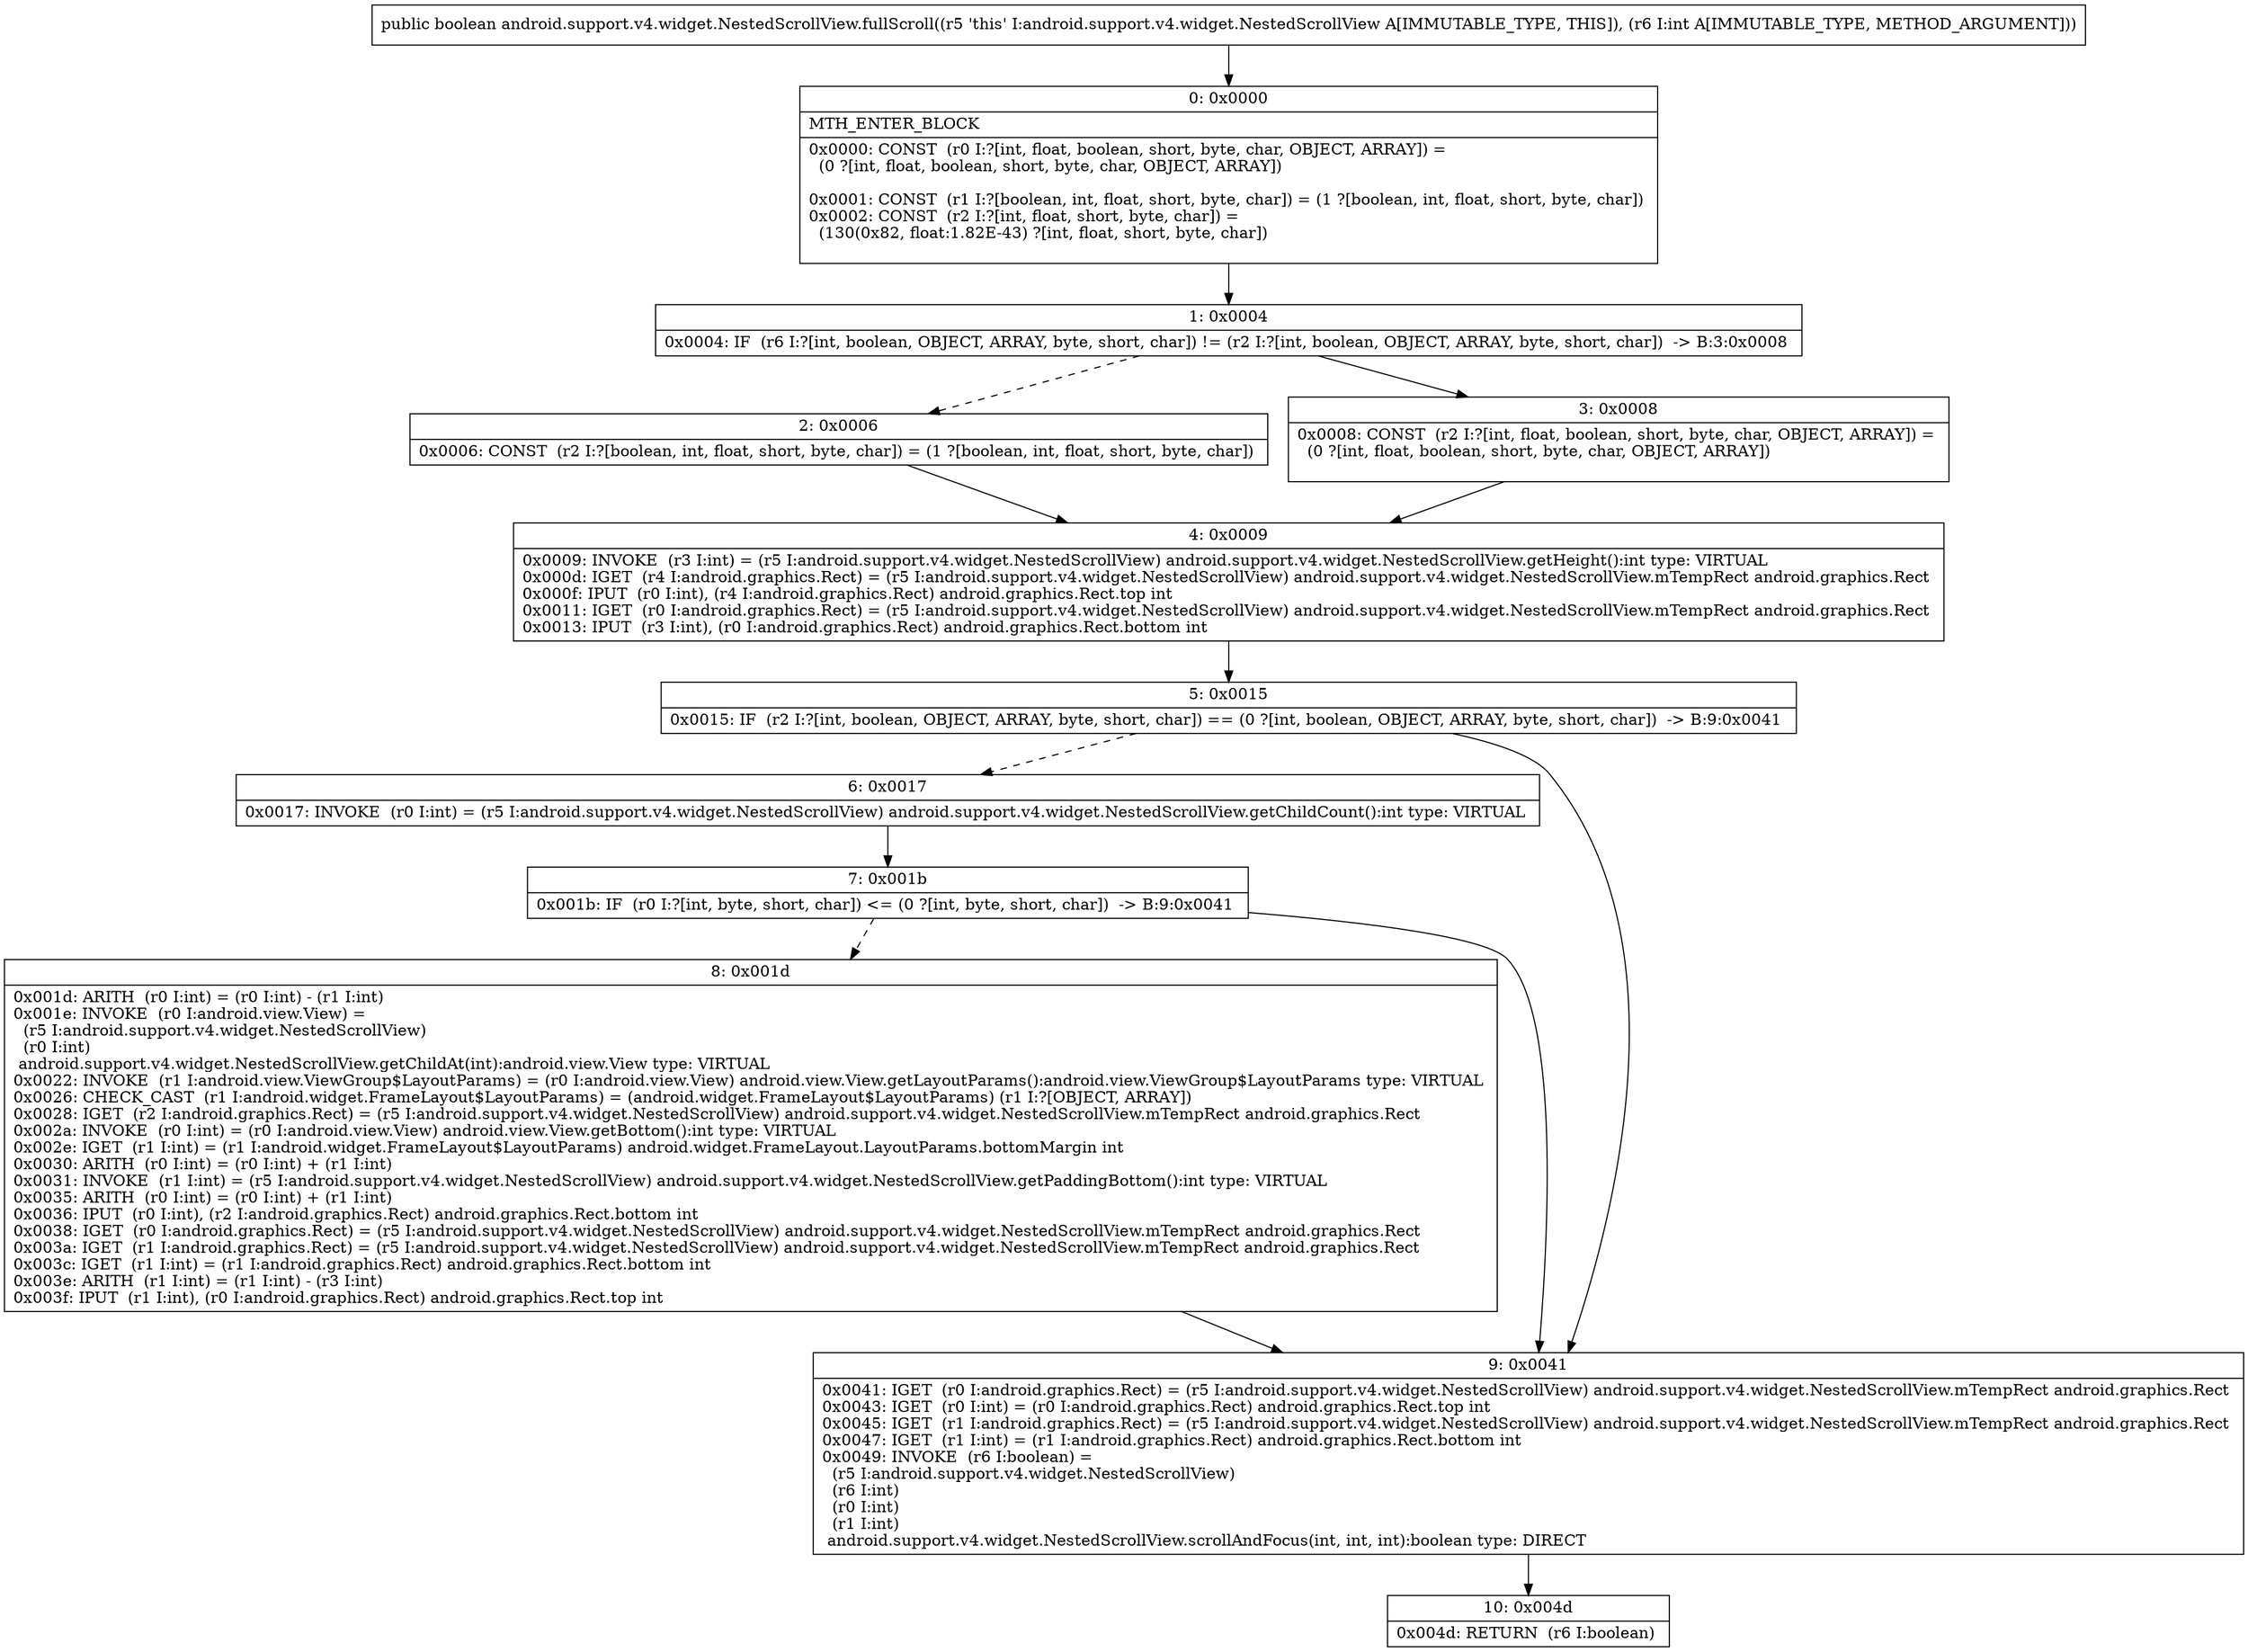 digraph "CFG forandroid.support.v4.widget.NestedScrollView.fullScroll(I)Z" {
Node_0 [shape=record,label="{0\:\ 0x0000|MTH_ENTER_BLOCK\l|0x0000: CONST  (r0 I:?[int, float, boolean, short, byte, char, OBJECT, ARRAY]) = \l  (0 ?[int, float, boolean, short, byte, char, OBJECT, ARRAY])\l \l0x0001: CONST  (r1 I:?[boolean, int, float, short, byte, char]) = (1 ?[boolean, int, float, short, byte, char]) \l0x0002: CONST  (r2 I:?[int, float, short, byte, char]) = \l  (130(0x82, float:1.82E\-43) ?[int, float, short, byte, char])\l \l}"];
Node_1 [shape=record,label="{1\:\ 0x0004|0x0004: IF  (r6 I:?[int, boolean, OBJECT, ARRAY, byte, short, char]) != (r2 I:?[int, boolean, OBJECT, ARRAY, byte, short, char])  \-\> B:3:0x0008 \l}"];
Node_2 [shape=record,label="{2\:\ 0x0006|0x0006: CONST  (r2 I:?[boolean, int, float, short, byte, char]) = (1 ?[boolean, int, float, short, byte, char]) \l}"];
Node_3 [shape=record,label="{3\:\ 0x0008|0x0008: CONST  (r2 I:?[int, float, boolean, short, byte, char, OBJECT, ARRAY]) = \l  (0 ?[int, float, boolean, short, byte, char, OBJECT, ARRAY])\l \l}"];
Node_4 [shape=record,label="{4\:\ 0x0009|0x0009: INVOKE  (r3 I:int) = (r5 I:android.support.v4.widget.NestedScrollView) android.support.v4.widget.NestedScrollView.getHeight():int type: VIRTUAL \l0x000d: IGET  (r4 I:android.graphics.Rect) = (r5 I:android.support.v4.widget.NestedScrollView) android.support.v4.widget.NestedScrollView.mTempRect android.graphics.Rect \l0x000f: IPUT  (r0 I:int), (r4 I:android.graphics.Rect) android.graphics.Rect.top int \l0x0011: IGET  (r0 I:android.graphics.Rect) = (r5 I:android.support.v4.widget.NestedScrollView) android.support.v4.widget.NestedScrollView.mTempRect android.graphics.Rect \l0x0013: IPUT  (r3 I:int), (r0 I:android.graphics.Rect) android.graphics.Rect.bottom int \l}"];
Node_5 [shape=record,label="{5\:\ 0x0015|0x0015: IF  (r2 I:?[int, boolean, OBJECT, ARRAY, byte, short, char]) == (0 ?[int, boolean, OBJECT, ARRAY, byte, short, char])  \-\> B:9:0x0041 \l}"];
Node_6 [shape=record,label="{6\:\ 0x0017|0x0017: INVOKE  (r0 I:int) = (r5 I:android.support.v4.widget.NestedScrollView) android.support.v4.widget.NestedScrollView.getChildCount():int type: VIRTUAL \l}"];
Node_7 [shape=record,label="{7\:\ 0x001b|0x001b: IF  (r0 I:?[int, byte, short, char]) \<= (0 ?[int, byte, short, char])  \-\> B:9:0x0041 \l}"];
Node_8 [shape=record,label="{8\:\ 0x001d|0x001d: ARITH  (r0 I:int) = (r0 I:int) \- (r1 I:int) \l0x001e: INVOKE  (r0 I:android.view.View) = \l  (r5 I:android.support.v4.widget.NestedScrollView)\l  (r0 I:int)\l android.support.v4.widget.NestedScrollView.getChildAt(int):android.view.View type: VIRTUAL \l0x0022: INVOKE  (r1 I:android.view.ViewGroup$LayoutParams) = (r0 I:android.view.View) android.view.View.getLayoutParams():android.view.ViewGroup$LayoutParams type: VIRTUAL \l0x0026: CHECK_CAST  (r1 I:android.widget.FrameLayout$LayoutParams) = (android.widget.FrameLayout$LayoutParams) (r1 I:?[OBJECT, ARRAY]) \l0x0028: IGET  (r2 I:android.graphics.Rect) = (r5 I:android.support.v4.widget.NestedScrollView) android.support.v4.widget.NestedScrollView.mTempRect android.graphics.Rect \l0x002a: INVOKE  (r0 I:int) = (r0 I:android.view.View) android.view.View.getBottom():int type: VIRTUAL \l0x002e: IGET  (r1 I:int) = (r1 I:android.widget.FrameLayout$LayoutParams) android.widget.FrameLayout.LayoutParams.bottomMargin int \l0x0030: ARITH  (r0 I:int) = (r0 I:int) + (r1 I:int) \l0x0031: INVOKE  (r1 I:int) = (r5 I:android.support.v4.widget.NestedScrollView) android.support.v4.widget.NestedScrollView.getPaddingBottom():int type: VIRTUAL \l0x0035: ARITH  (r0 I:int) = (r0 I:int) + (r1 I:int) \l0x0036: IPUT  (r0 I:int), (r2 I:android.graphics.Rect) android.graphics.Rect.bottom int \l0x0038: IGET  (r0 I:android.graphics.Rect) = (r5 I:android.support.v4.widget.NestedScrollView) android.support.v4.widget.NestedScrollView.mTempRect android.graphics.Rect \l0x003a: IGET  (r1 I:android.graphics.Rect) = (r5 I:android.support.v4.widget.NestedScrollView) android.support.v4.widget.NestedScrollView.mTempRect android.graphics.Rect \l0x003c: IGET  (r1 I:int) = (r1 I:android.graphics.Rect) android.graphics.Rect.bottom int \l0x003e: ARITH  (r1 I:int) = (r1 I:int) \- (r3 I:int) \l0x003f: IPUT  (r1 I:int), (r0 I:android.graphics.Rect) android.graphics.Rect.top int \l}"];
Node_9 [shape=record,label="{9\:\ 0x0041|0x0041: IGET  (r0 I:android.graphics.Rect) = (r5 I:android.support.v4.widget.NestedScrollView) android.support.v4.widget.NestedScrollView.mTempRect android.graphics.Rect \l0x0043: IGET  (r0 I:int) = (r0 I:android.graphics.Rect) android.graphics.Rect.top int \l0x0045: IGET  (r1 I:android.graphics.Rect) = (r5 I:android.support.v4.widget.NestedScrollView) android.support.v4.widget.NestedScrollView.mTempRect android.graphics.Rect \l0x0047: IGET  (r1 I:int) = (r1 I:android.graphics.Rect) android.graphics.Rect.bottom int \l0x0049: INVOKE  (r6 I:boolean) = \l  (r5 I:android.support.v4.widget.NestedScrollView)\l  (r6 I:int)\l  (r0 I:int)\l  (r1 I:int)\l android.support.v4.widget.NestedScrollView.scrollAndFocus(int, int, int):boolean type: DIRECT \l}"];
Node_10 [shape=record,label="{10\:\ 0x004d|0x004d: RETURN  (r6 I:boolean) \l}"];
MethodNode[shape=record,label="{public boolean android.support.v4.widget.NestedScrollView.fullScroll((r5 'this' I:android.support.v4.widget.NestedScrollView A[IMMUTABLE_TYPE, THIS]), (r6 I:int A[IMMUTABLE_TYPE, METHOD_ARGUMENT])) }"];
MethodNode -> Node_0;
Node_0 -> Node_1;
Node_1 -> Node_2[style=dashed];
Node_1 -> Node_3;
Node_2 -> Node_4;
Node_3 -> Node_4;
Node_4 -> Node_5;
Node_5 -> Node_6[style=dashed];
Node_5 -> Node_9;
Node_6 -> Node_7;
Node_7 -> Node_8[style=dashed];
Node_7 -> Node_9;
Node_8 -> Node_9;
Node_9 -> Node_10;
}


